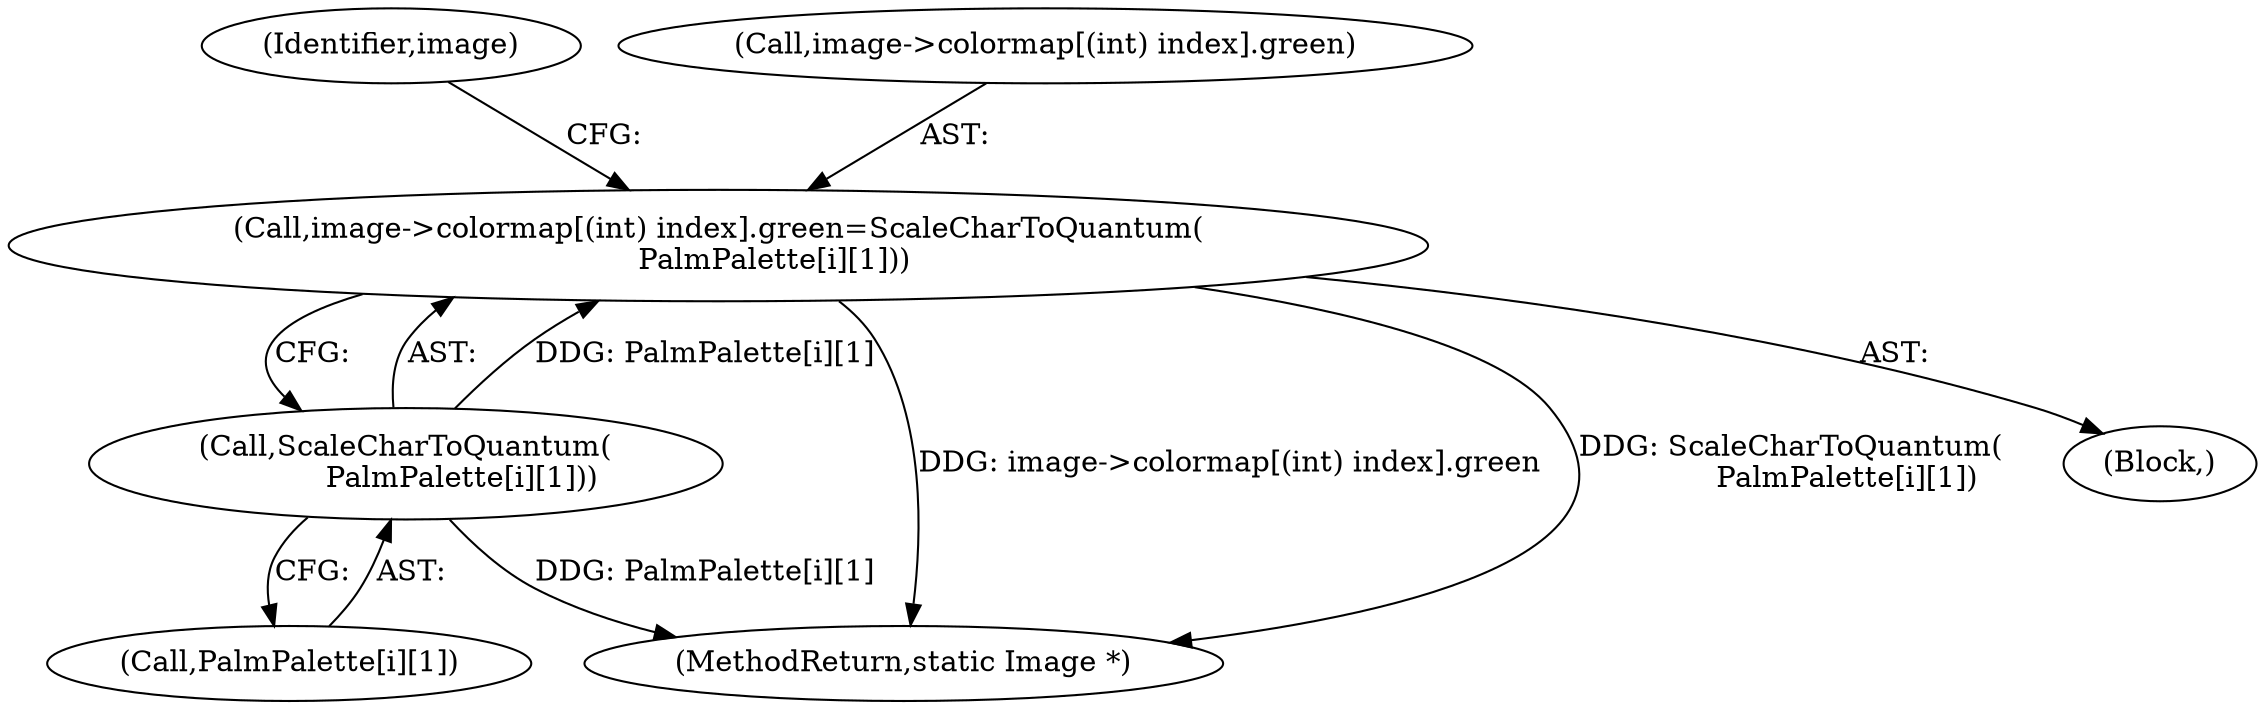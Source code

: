 digraph "0_ImageMagick_db1ffb6cf44bcfe5c4d5fcf9d9109ded5617387f@array" {
"1000594" [label="(Call,image->colormap[(int) index].green=ScaleCharToQuantum(\n            PalmPalette[i][1]))"];
"1000604" [label="(Call,ScaleCharToQuantum(\n            PalmPalette[i][1]))"];
"1000614" [label="(Identifier,image)"];
"1000594" [label="(Call,image->colormap[(int) index].green=ScaleCharToQuantum(\n            PalmPalette[i][1]))"];
"1001382" [label="(MethodReturn,static Image *)"];
"1000595" [label="(Call,image->colormap[(int) index].green)"];
"1000605" [label="(Call,PalmPalette[i][1])"];
"1000604" [label="(Call,ScaleCharToQuantum(\n            PalmPalette[i][1]))"];
"1000568" [label="(Block,)"];
"1000594" -> "1000568"  [label="AST: "];
"1000594" -> "1000604"  [label="CFG: "];
"1000595" -> "1000594"  [label="AST: "];
"1000604" -> "1000594"  [label="AST: "];
"1000614" -> "1000594"  [label="CFG: "];
"1000594" -> "1001382"  [label="DDG: image->colormap[(int) index].green"];
"1000594" -> "1001382"  [label="DDG: ScaleCharToQuantum(\n            PalmPalette[i][1])"];
"1000604" -> "1000594"  [label="DDG: PalmPalette[i][1]"];
"1000604" -> "1000605"  [label="CFG: "];
"1000605" -> "1000604"  [label="AST: "];
"1000604" -> "1001382"  [label="DDG: PalmPalette[i][1]"];
}
